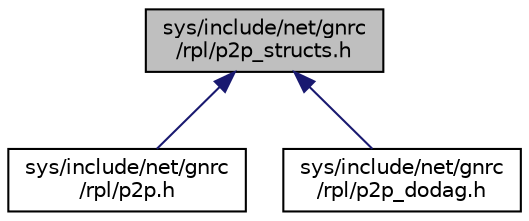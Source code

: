 digraph "sys/include/net/gnrc/rpl/p2p_structs.h"
{
 // LATEX_PDF_SIZE
  edge [fontname="Helvetica",fontsize="10",labelfontname="Helvetica",labelfontsize="10"];
  node [fontname="Helvetica",fontsize="10",shape=record];
  Node1 [label="sys/include/net/gnrc\l/rpl/p2p_structs.h",height=0.2,width=0.4,color="black", fillcolor="grey75", style="filled", fontcolor="black",tooltip="P2P-RPL data structs."];
  Node1 -> Node2 [dir="back",color="midnightblue",fontsize="10",style="solid",fontname="Helvetica"];
  Node2 [label="sys/include/net/gnrc\l/rpl/p2p.h",height=0.2,width=0.4,color="black", fillcolor="white", style="filled",URL="$p2p_8h.html",tooltip="Definititions for P2P-RPL."];
  Node1 -> Node3 [dir="back",color="midnightblue",fontsize="10",style="solid",fontname="Helvetica"];
  Node3 [label="sys/include/net/gnrc\l/rpl/p2p_dodag.h",height=0.2,width=0.4,color="black", fillcolor="white", style="filled",URL="$p2p__dodag_8h.html",tooltip="DODAG-related functions for P2P-RPL."];
}
